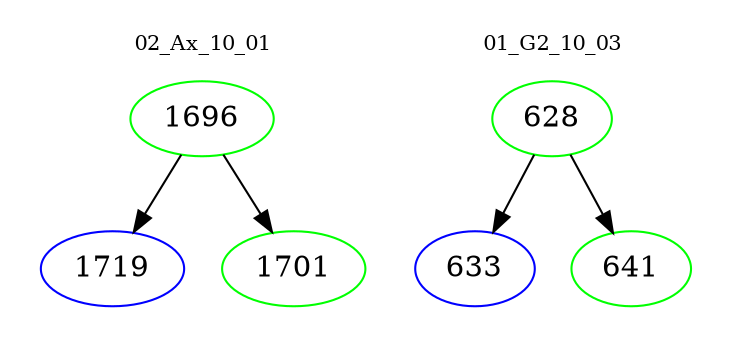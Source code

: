 digraph{
subgraph cluster_0 {
color = white
label = "02_Ax_10_01";
fontsize=10;
T0_1696 [label="1696", color="green"]
T0_1696 -> T0_1719 [color="black"]
T0_1719 [label="1719", color="blue"]
T0_1696 -> T0_1701 [color="black"]
T0_1701 [label="1701", color="green"]
}
subgraph cluster_1 {
color = white
label = "01_G2_10_03";
fontsize=10;
T1_628 [label="628", color="green"]
T1_628 -> T1_633 [color="black"]
T1_633 [label="633", color="blue"]
T1_628 -> T1_641 [color="black"]
T1_641 [label="641", color="green"]
}
}
